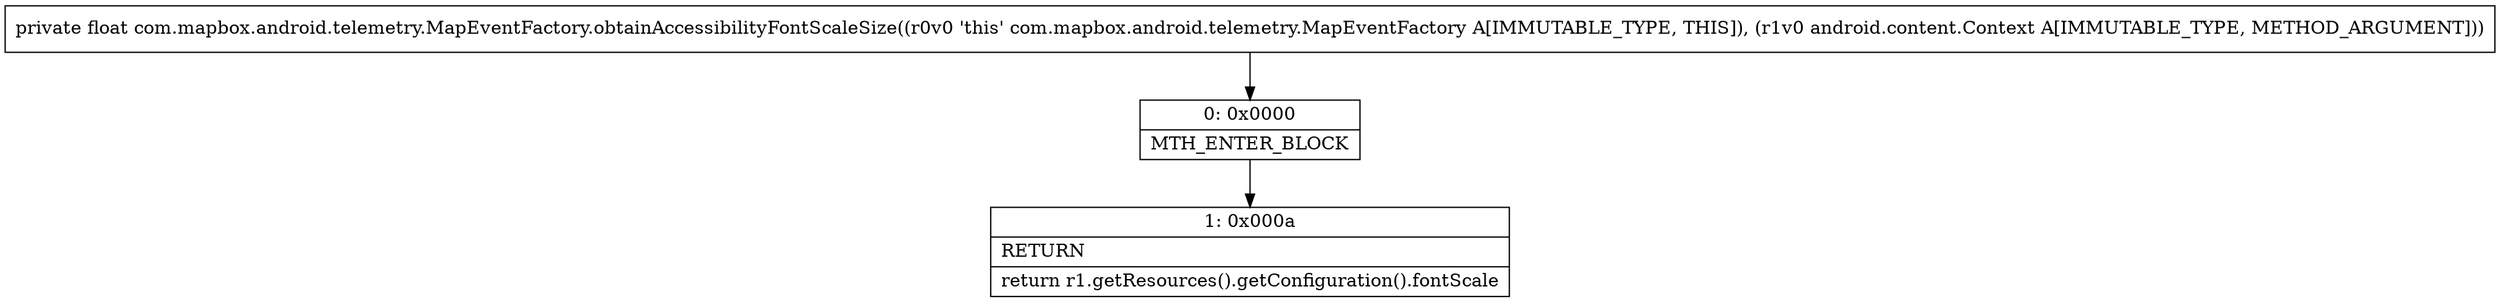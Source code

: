 digraph "CFG forcom.mapbox.android.telemetry.MapEventFactory.obtainAccessibilityFontScaleSize(Landroid\/content\/Context;)F" {
Node_0 [shape=record,label="{0\:\ 0x0000|MTH_ENTER_BLOCK\l}"];
Node_1 [shape=record,label="{1\:\ 0x000a|RETURN\l|return r1.getResources().getConfiguration().fontScale\l}"];
MethodNode[shape=record,label="{private float com.mapbox.android.telemetry.MapEventFactory.obtainAccessibilityFontScaleSize((r0v0 'this' com.mapbox.android.telemetry.MapEventFactory A[IMMUTABLE_TYPE, THIS]), (r1v0 android.content.Context A[IMMUTABLE_TYPE, METHOD_ARGUMENT])) }"];
MethodNode -> Node_0;
Node_0 -> Node_1;
}

